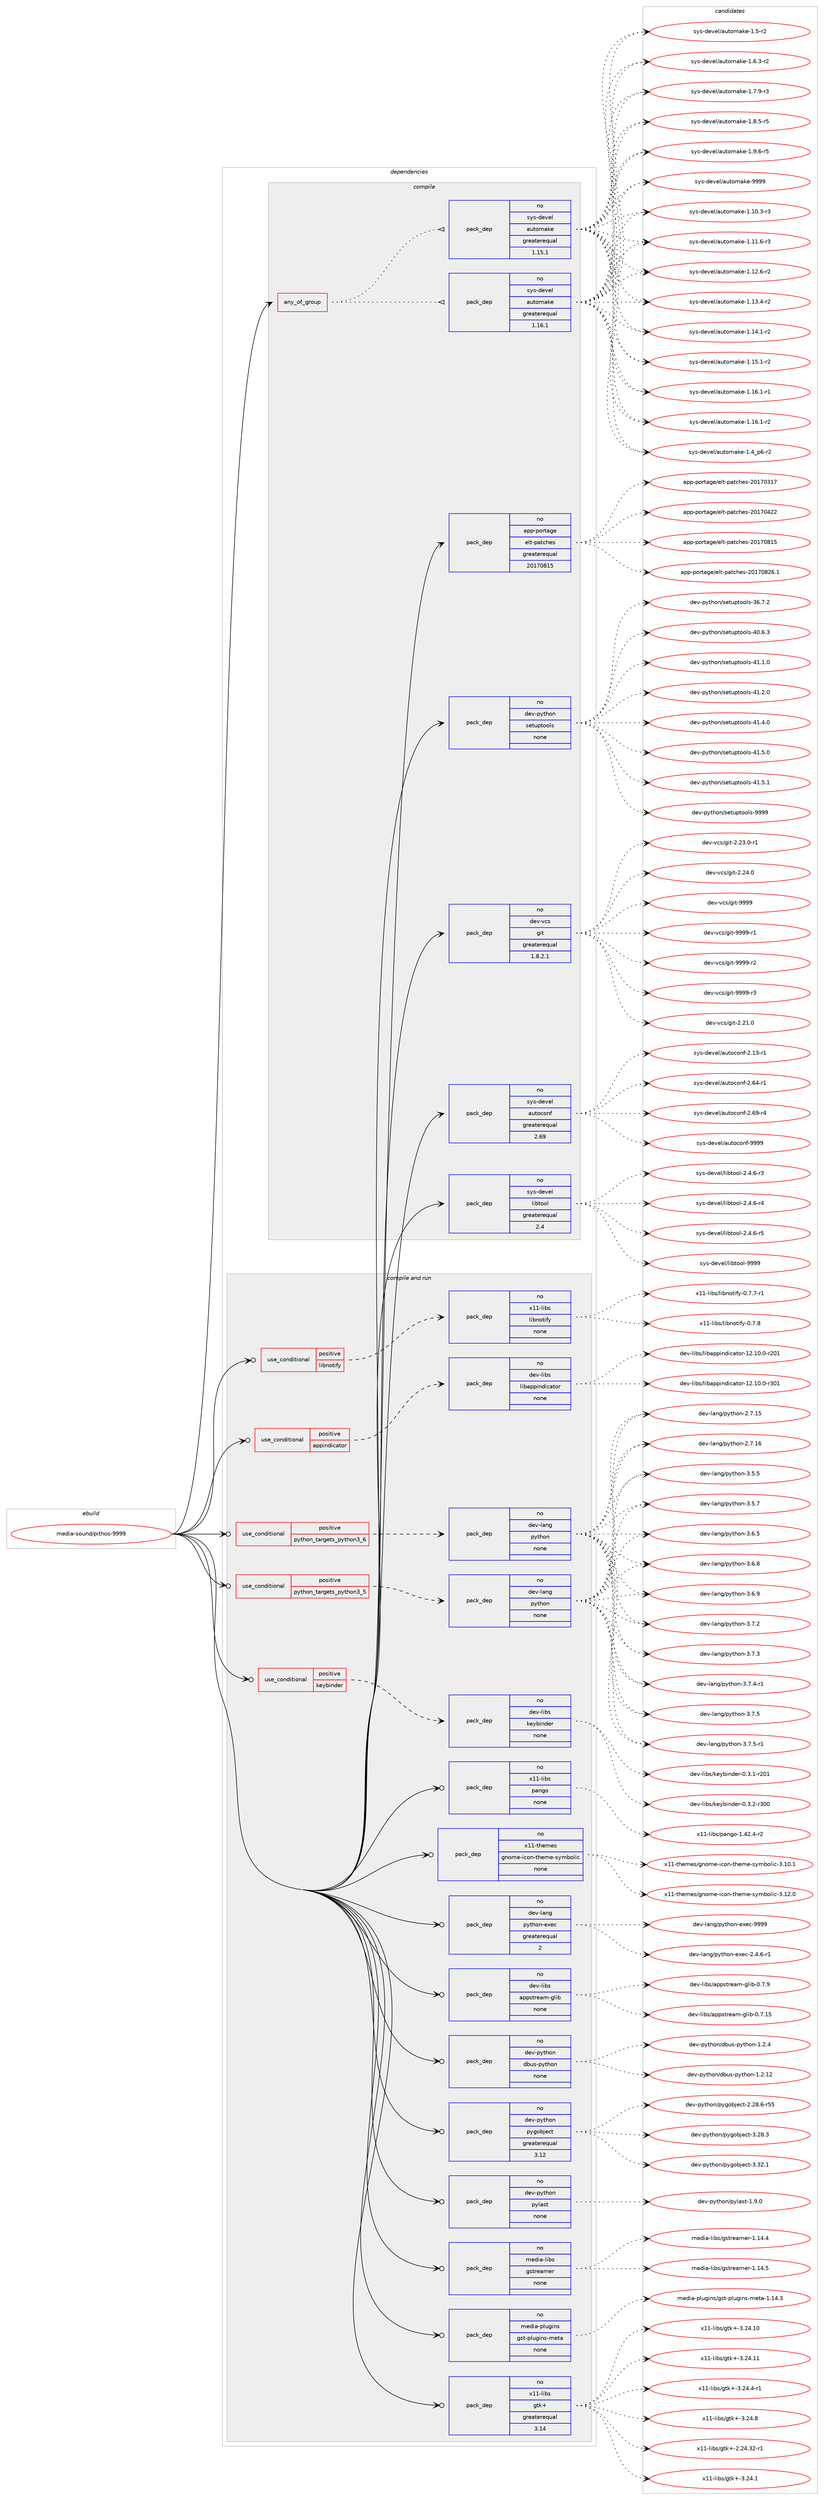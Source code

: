 digraph prolog {

# *************
# Graph options
# *************

newrank=true;
concentrate=true;
compound=true;
graph [rankdir=LR,fontname=Helvetica,fontsize=10,ranksep=1.5];#, ranksep=2.5, nodesep=0.2];
edge  [arrowhead=vee];
node  [fontname=Helvetica,fontsize=10];

# **********
# The ebuild
# **********

subgraph cluster_leftcol {
color=gray;
rank=same;
label=<<i>ebuild</i>>;
id [label="media-sound/pithos-9999", color=red, width=4, href="../media-sound/pithos-9999.svg"];
}

# ****************
# The dependencies
# ****************

subgraph cluster_midcol {
color=gray;
label=<<i>dependencies</i>>;
subgraph cluster_compile {
fillcolor="#eeeeee";
style=filled;
label=<<i>compile</i>>;
subgraph any13569 {
dependency801938 [label=<<TABLE BORDER="0" CELLBORDER="1" CELLSPACING="0" CELLPADDING="4"><TR><TD CELLPADDING="10">any_of_group</TD></TR></TABLE>>, shape=none, color=red];subgraph pack593216 {
dependency801939 [label=<<TABLE BORDER="0" CELLBORDER="1" CELLSPACING="0" CELLPADDING="4" WIDTH="220"><TR><TD ROWSPAN="6" CELLPADDING="30">pack_dep</TD></TR><TR><TD WIDTH="110">no</TD></TR><TR><TD>sys-devel</TD></TR><TR><TD>automake</TD></TR><TR><TD>greaterequal</TD></TR><TR><TD>1.16.1</TD></TR></TABLE>>, shape=none, color=blue];
}
dependency801938:e -> dependency801939:w [weight=20,style="dotted",arrowhead="oinv"];
subgraph pack593217 {
dependency801940 [label=<<TABLE BORDER="0" CELLBORDER="1" CELLSPACING="0" CELLPADDING="4" WIDTH="220"><TR><TD ROWSPAN="6" CELLPADDING="30">pack_dep</TD></TR><TR><TD WIDTH="110">no</TD></TR><TR><TD>sys-devel</TD></TR><TR><TD>automake</TD></TR><TR><TD>greaterequal</TD></TR><TR><TD>1.15.1</TD></TR></TABLE>>, shape=none, color=blue];
}
dependency801938:e -> dependency801940:w [weight=20,style="dotted",arrowhead="oinv"];
}
id:e -> dependency801938:w [weight=20,style="solid",arrowhead="vee"];
subgraph pack593218 {
dependency801941 [label=<<TABLE BORDER="0" CELLBORDER="1" CELLSPACING="0" CELLPADDING="4" WIDTH="220"><TR><TD ROWSPAN="6" CELLPADDING="30">pack_dep</TD></TR><TR><TD WIDTH="110">no</TD></TR><TR><TD>app-portage</TD></TR><TR><TD>elt-patches</TD></TR><TR><TD>greaterequal</TD></TR><TR><TD>20170815</TD></TR></TABLE>>, shape=none, color=blue];
}
id:e -> dependency801941:w [weight=20,style="solid",arrowhead="vee"];
subgraph pack593219 {
dependency801942 [label=<<TABLE BORDER="0" CELLBORDER="1" CELLSPACING="0" CELLPADDING="4" WIDTH="220"><TR><TD ROWSPAN="6" CELLPADDING="30">pack_dep</TD></TR><TR><TD WIDTH="110">no</TD></TR><TR><TD>dev-python</TD></TR><TR><TD>setuptools</TD></TR><TR><TD>none</TD></TR><TR><TD></TD></TR></TABLE>>, shape=none, color=blue];
}
id:e -> dependency801942:w [weight=20,style="solid",arrowhead="vee"];
subgraph pack593220 {
dependency801943 [label=<<TABLE BORDER="0" CELLBORDER="1" CELLSPACING="0" CELLPADDING="4" WIDTH="220"><TR><TD ROWSPAN="6" CELLPADDING="30">pack_dep</TD></TR><TR><TD WIDTH="110">no</TD></TR><TR><TD>dev-vcs</TD></TR><TR><TD>git</TD></TR><TR><TD>greaterequal</TD></TR><TR><TD>1.8.2.1</TD></TR></TABLE>>, shape=none, color=blue];
}
id:e -> dependency801943:w [weight=20,style="solid",arrowhead="vee"];
subgraph pack593221 {
dependency801944 [label=<<TABLE BORDER="0" CELLBORDER="1" CELLSPACING="0" CELLPADDING="4" WIDTH="220"><TR><TD ROWSPAN="6" CELLPADDING="30">pack_dep</TD></TR><TR><TD WIDTH="110">no</TD></TR><TR><TD>sys-devel</TD></TR><TR><TD>autoconf</TD></TR><TR><TD>greaterequal</TD></TR><TR><TD>2.69</TD></TR></TABLE>>, shape=none, color=blue];
}
id:e -> dependency801944:w [weight=20,style="solid",arrowhead="vee"];
subgraph pack593222 {
dependency801945 [label=<<TABLE BORDER="0" CELLBORDER="1" CELLSPACING="0" CELLPADDING="4" WIDTH="220"><TR><TD ROWSPAN="6" CELLPADDING="30">pack_dep</TD></TR><TR><TD WIDTH="110">no</TD></TR><TR><TD>sys-devel</TD></TR><TR><TD>libtool</TD></TR><TR><TD>greaterequal</TD></TR><TR><TD>2.4</TD></TR></TABLE>>, shape=none, color=blue];
}
id:e -> dependency801945:w [weight=20,style="solid",arrowhead="vee"];
}
subgraph cluster_compileandrun {
fillcolor="#eeeeee";
style=filled;
label=<<i>compile and run</i>>;
subgraph cond194705 {
dependency801946 [label=<<TABLE BORDER="0" CELLBORDER="1" CELLSPACING="0" CELLPADDING="4"><TR><TD ROWSPAN="3" CELLPADDING="10">use_conditional</TD></TR><TR><TD>positive</TD></TR><TR><TD>appindicator</TD></TR></TABLE>>, shape=none, color=red];
subgraph pack593223 {
dependency801947 [label=<<TABLE BORDER="0" CELLBORDER="1" CELLSPACING="0" CELLPADDING="4" WIDTH="220"><TR><TD ROWSPAN="6" CELLPADDING="30">pack_dep</TD></TR><TR><TD WIDTH="110">no</TD></TR><TR><TD>dev-libs</TD></TR><TR><TD>libappindicator</TD></TR><TR><TD>none</TD></TR><TR><TD></TD></TR></TABLE>>, shape=none, color=blue];
}
dependency801946:e -> dependency801947:w [weight=20,style="dashed",arrowhead="vee"];
}
id:e -> dependency801946:w [weight=20,style="solid",arrowhead="odotvee"];
subgraph cond194706 {
dependency801948 [label=<<TABLE BORDER="0" CELLBORDER="1" CELLSPACING="0" CELLPADDING="4"><TR><TD ROWSPAN="3" CELLPADDING="10">use_conditional</TD></TR><TR><TD>positive</TD></TR><TR><TD>keybinder</TD></TR></TABLE>>, shape=none, color=red];
subgraph pack593224 {
dependency801949 [label=<<TABLE BORDER="0" CELLBORDER="1" CELLSPACING="0" CELLPADDING="4" WIDTH="220"><TR><TD ROWSPAN="6" CELLPADDING="30">pack_dep</TD></TR><TR><TD WIDTH="110">no</TD></TR><TR><TD>dev-libs</TD></TR><TR><TD>keybinder</TD></TR><TR><TD>none</TD></TR><TR><TD></TD></TR></TABLE>>, shape=none, color=blue];
}
dependency801948:e -> dependency801949:w [weight=20,style="dashed",arrowhead="vee"];
}
id:e -> dependency801948:w [weight=20,style="solid",arrowhead="odotvee"];
subgraph cond194707 {
dependency801950 [label=<<TABLE BORDER="0" CELLBORDER="1" CELLSPACING="0" CELLPADDING="4"><TR><TD ROWSPAN="3" CELLPADDING="10">use_conditional</TD></TR><TR><TD>positive</TD></TR><TR><TD>libnotify</TD></TR></TABLE>>, shape=none, color=red];
subgraph pack593225 {
dependency801951 [label=<<TABLE BORDER="0" CELLBORDER="1" CELLSPACING="0" CELLPADDING="4" WIDTH="220"><TR><TD ROWSPAN="6" CELLPADDING="30">pack_dep</TD></TR><TR><TD WIDTH="110">no</TD></TR><TR><TD>x11-libs</TD></TR><TR><TD>libnotify</TD></TR><TR><TD>none</TD></TR><TR><TD></TD></TR></TABLE>>, shape=none, color=blue];
}
dependency801950:e -> dependency801951:w [weight=20,style="dashed",arrowhead="vee"];
}
id:e -> dependency801950:w [weight=20,style="solid",arrowhead="odotvee"];
subgraph cond194708 {
dependency801952 [label=<<TABLE BORDER="0" CELLBORDER="1" CELLSPACING="0" CELLPADDING="4"><TR><TD ROWSPAN="3" CELLPADDING="10">use_conditional</TD></TR><TR><TD>positive</TD></TR><TR><TD>python_targets_python3_5</TD></TR></TABLE>>, shape=none, color=red];
subgraph pack593226 {
dependency801953 [label=<<TABLE BORDER="0" CELLBORDER="1" CELLSPACING="0" CELLPADDING="4" WIDTH="220"><TR><TD ROWSPAN="6" CELLPADDING="30">pack_dep</TD></TR><TR><TD WIDTH="110">no</TD></TR><TR><TD>dev-lang</TD></TR><TR><TD>python</TD></TR><TR><TD>none</TD></TR><TR><TD></TD></TR></TABLE>>, shape=none, color=blue];
}
dependency801952:e -> dependency801953:w [weight=20,style="dashed",arrowhead="vee"];
}
id:e -> dependency801952:w [weight=20,style="solid",arrowhead="odotvee"];
subgraph cond194709 {
dependency801954 [label=<<TABLE BORDER="0" CELLBORDER="1" CELLSPACING="0" CELLPADDING="4"><TR><TD ROWSPAN="3" CELLPADDING="10">use_conditional</TD></TR><TR><TD>positive</TD></TR><TR><TD>python_targets_python3_6</TD></TR></TABLE>>, shape=none, color=red];
subgraph pack593227 {
dependency801955 [label=<<TABLE BORDER="0" CELLBORDER="1" CELLSPACING="0" CELLPADDING="4" WIDTH="220"><TR><TD ROWSPAN="6" CELLPADDING="30">pack_dep</TD></TR><TR><TD WIDTH="110">no</TD></TR><TR><TD>dev-lang</TD></TR><TR><TD>python</TD></TR><TR><TD>none</TD></TR><TR><TD></TD></TR></TABLE>>, shape=none, color=blue];
}
dependency801954:e -> dependency801955:w [weight=20,style="dashed",arrowhead="vee"];
}
id:e -> dependency801954:w [weight=20,style="solid",arrowhead="odotvee"];
subgraph pack593228 {
dependency801956 [label=<<TABLE BORDER="0" CELLBORDER="1" CELLSPACING="0" CELLPADDING="4" WIDTH="220"><TR><TD ROWSPAN="6" CELLPADDING="30">pack_dep</TD></TR><TR><TD WIDTH="110">no</TD></TR><TR><TD>dev-lang</TD></TR><TR><TD>python-exec</TD></TR><TR><TD>greaterequal</TD></TR><TR><TD>2</TD></TR></TABLE>>, shape=none, color=blue];
}
id:e -> dependency801956:w [weight=20,style="solid",arrowhead="odotvee"];
subgraph pack593229 {
dependency801957 [label=<<TABLE BORDER="0" CELLBORDER="1" CELLSPACING="0" CELLPADDING="4" WIDTH="220"><TR><TD ROWSPAN="6" CELLPADDING="30">pack_dep</TD></TR><TR><TD WIDTH="110">no</TD></TR><TR><TD>dev-libs</TD></TR><TR><TD>appstream-glib</TD></TR><TR><TD>none</TD></TR><TR><TD></TD></TR></TABLE>>, shape=none, color=blue];
}
id:e -> dependency801957:w [weight=20,style="solid",arrowhead="odotvee"];
subgraph pack593230 {
dependency801958 [label=<<TABLE BORDER="0" CELLBORDER="1" CELLSPACING="0" CELLPADDING="4" WIDTH="220"><TR><TD ROWSPAN="6" CELLPADDING="30">pack_dep</TD></TR><TR><TD WIDTH="110">no</TD></TR><TR><TD>dev-python</TD></TR><TR><TD>dbus-python</TD></TR><TR><TD>none</TD></TR><TR><TD></TD></TR></TABLE>>, shape=none, color=blue];
}
id:e -> dependency801958:w [weight=20,style="solid",arrowhead="odotvee"];
subgraph pack593231 {
dependency801959 [label=<<TABLE BORDER="0" CELLBORDER="1" CELLSPACING="0" CELLPADDING="4" WIDTH="220"><TR><TD ROWSPAN="6" CELLPADDING="30">pack_dep</TD></TR><TR><TD WIDTH="110">no</TD></TR><TR><TD>dev-python</TD></TR><TR><TD>pygobject</TD></TR><TR><TD>greaterequal</TD></TR><TR><TD>3.12</TD></TR></TABLE>>, shape=none, color=blue];
}
id:e -> dependency801959:w [weight=20,style="solid",arrowhead="odotvee"];
subgraph pack593232 {
dependency801960 [label=<<TABLE BORDER="0" CELLBORDER="1" CELLSPACING="0" CELLPADDING="4" WIDTH="220"><TR><TD ROWSPAN="6" CELLPADDING="30">pack_dep</TD></TR><TR><TD WIDTH="110">no</TD></TR><TR><TD>dev-python</TD></TR><TR><TD>pylast</TD></TR><TR><TD>none</TD></TR><TR><TD></TD></TR></TABLE>>, shape=none, color=blue];
}
id:e -> dependency801960:w [weight=20,style="solid",arrowhead="odotvee"];
subgraph pack593233 {
dependency801961 [label=<<TABLE BORDER="0" CELLBORDER="1" CELLSPACING="0" CELLPADDING="4" WIDTH="220"><TR><TD ROWSPAN="6" CELLPADDING="30">pack_dep</TD></TR><TR><TD WIDTH="110">no</TD></TR><TR><TD>media-libs</TD></TR><TR><TD>gstreamer</TD></TR><TR><TD>none</TD></TR><TR><TD></TD></TR></TABLE>>, shape=none, color=blue];
}
id:e -> dependency801961:w [weight=20,style="solid",arrowhead="odotvee"];
subgraph pack593234 {
dependency801962 [label=<<TABLE BORDER="0" CELLBORDER="1" CELLSPACING="0" CELLPADDING="4" WIDTH="220"><TR><TD ROWSPAN="6" CELLPADDING="30">pack_dep</TD></TR><TR><TD WIDTH="110">no</TD></TR><TR><TD>media-plugins</TD></TR><TR><TD>gst-plugins-meta</TD></TR><TR><TD>none</TD></TR><TR><TD></TD></TR></TABLE>>, shape=none, color=blue];
}
id:e -> dependency801962:w [weight=20,style="solid",arrowhead="odotvee"];
subgraph pack593235 {
dependency801963 [label=<<TABLE BORDER="0" CELLBORDER="1" CELLSPACING="0" CELLPADDING="4" WIDTH="220"><TR><TD ROWSPAN="6" CELLPADDING="30">pack_dep</TD></TR><TR><TD WIDTH="110">no</TD></TR><TR><TD>x11-libs</TD></TR><TR><TD>gtk+</TD></TR><TR><TD>greaterequal</TD></TR><TR><TD>3.14</TD></TR></TABLE>>, shape=none, color=blue];
}
id:e -> dependency801963:w [weight=20,style="solid",arrowhead="odotvee"];
subgraph pack593236 {
dependency801964 [label=<<TABLE BORDER="0" CELLBORDER="1" CELLSPACING="0" CELLPADDING="4" WIDTH="220"><TR><TD ROWSPAN="6" CELLPADDING="30">pack_dep</TD></TR><TR><TD WIDTH="110">no</TD></TR><TR><TD>x11-libs</TD></TR><TR><TD>pango</TD></TR><TR><TD>none</TD></TR><TR><TD></TD></TR></TABLE>>, shape=none, color=blue];
}
id:e -> dependency801964:w [weight=20,style="solid",arrowhead="odotvee"];
subgraph pack593237 {
dependency801965 [label=<<TABLE BORDER="0" CELLBORDER="1" CELLSPACING="0" CELLPADDING="4" WIDTH="220"><TR><TD ROWSPAN="6" CELLPADDING="30">pack_dep</TD></TR><TR><TD WIDTH="110">no</TD></TR><TR><TD>x11-themes</TD></TR><TR><TD>gnome-icon-theme-symbolic</TD></TR><TR><TD>none</TD></TR><TR><TD></TD></TR></TABLE>>, shape=none, color=blue];
}
id:e -> dependency801965:w [weight=20,style="solid",arrowhead="odotvee"];
}
subgraph cluster_run {
fillcolor="#eeeeee";
style=filled;
label=<<i>run</i>>;
}
}

# **************
# The candidates
# **************

subgraph cluster_choices {
rank=same;
color=gray;
label=<<i>candidates</i>>;

subgraph choice593216 {
color=black;
nodesep=1;
choice11512111545100101118101108479711711611110997107101454946494846514511451 [label="sys-devel/automake-1.10.3-r3", color=red, width=4,href="../sys-devel/automake-1.10.3-r3.svg"];
choice11512111545100101118101108479711711611110997107101454946494946544511451 [label="sys-devel/automake-1.11.6-r3", color=red, width=4,href="../sys-devel/automake-1.11.6-r3.svg"];
choice11512111545100101118101108479711711611110997107101454946495046544511450 [label="sys-devel/automake-1.12.6-r2", color=red, width=4,href="../sys-devel/automake-1.12.6-r2.svg"];
choice11512111545100101118101108479711711611110997107101454946495146524511450 [label="sys-devel/automake-1.13.4-r2", color=red, width=4,href="../sys-devel/automake-1.13.4-r2.svg"];
choice11512111545100101118101108479711711611110997107101454946495246494511450 [label="sys-devel/automake-1.14.1-r2", color=red, width=4,href="../sys-devel/automake-1.14.1-r2.svg"];
choice11512111545100101118101108479711711611110997107101454946495346494511450 [label="sys-devel/automake-1.15.1-r2", color=red, width=4,href="../sys-devel/automake-1.15.1-r2.svg"];
choice11512111545100101118101108479711711611110997107101454946495446494511449 [label="sys-devel/automake-1.16.1-r1", color=red, width=4,href="../sys-devel/automake-1.16.1-r1.svg"];
choice11512111545100101118101108479711711611110997107101454946495446494511450 [label="sys-devel/automake-1.16.1-r2", color=red, width=4,href="../sys-devel/automake-1.16.1-r2.svg"];
choice115121115451001011181011084797117116111109971071014549465295112544511450 [label="sys-devel/automake-1.4_p6-r2", color=red, width=4,href="../sys-devel/automake-1.4_p6-r2.svg"];
choice11512111545100101118101108479711711611110997107101454946534511450 [label="sys-devel/automake-1.5-r2", color=red, width=4,href="../sys-devel/automake-1.5-r2.svg"];
choice115121115451001011181011084797117116111109971071014549465446514511450 [label="sys-devel/automake-1.6.3-r2", color=red, width=4,href="../sys-devel/automake-1.6.3-r2.svg"];
choice115121115451001011181011084797117116111109971071014549465546574511451 [label="sys-devel/automake-1.7.9-r3", color=red, width=4,href="../sys-devel/automake-1.7.9-r3.svg"];
choice115121115451001011181011084797117116111109971071014549465646534511453 [label="sys-devel/automake-1.8.5-r5", color=red, width=4,href="../sys-devel/automake-1.8.5-r5.svg"];
choice115121115451001011181011084797117116111109971071014549465746544511453 [label="sys-devel/automake-1.9.6-r5", color=red, width=4,href="../sys-devel/automake-1.9.6-r5.svg"];
choice115121115451001011181011084797117116111109971071014557575757 [label="sys-devel/automake-9999", color=red, width=4,href="../sys-devel/automake-9999.svg"];
dependency801939:e -> choice11512111545100101118101108479711711611110997107101454946494846514511451:w [style=dotted,weight="100"];
dependency801939:e -> choice11512111545100101118101108479711711611110997107101454946494946544511451:w [style=dotted,weight="100"];
dependency801939:e -> choice11512111545100101118101108479711711611110997107101454946495046544511450:w [style=dotted,weight="100"];
dependency801939:e -> choice11512111545100101118101108479711711611110997107101454946495146524511450:w [style=dotted,weight="100"];
dependency801939:e -> choice11512111545100101118101108479711711611110997107101454946495246494511450:w [style=dotted,weight="100"];
dependency801939:e -> choice11512111545100101118101108479711711611110997107101454946495346494511450:w [style=dotted,weight="100"];
dependency801939:e -> choice11512111545100101118101108479711711611110997107101454946495446494511449:w [style=dotted,weight="100"];
dependency801939:e -> choice11512111545100101118101108479711711611110997107101454946495446494511450:w [style=dotted,weight="100"];
dependency801939:e -> choice115121115451001011181011084797117116111109971071014549465295112544511450:w [style=dotted,weight="100"];
dependency801939:e -> choice11512111545100101118101108479711711611110997107101454946534511450:w [style=dotted,weight="100"];
dependency801939:e -> choice115121115451001011181011084797117116111109971071014549465446514511450:w [style=dotted,weight="100"];
dependency801939:e -> choice115121115451001011181011084797117116111109971071014549465546574511451:w [style=dotted,weight="100"];
dependency801939:e -> choice115121115451001011181011084797117116111109971071014549465646534511453:w [style=dotted,weight="100"];
dependency801939:e -> choice115121115451001011181011084797117116111109971071014549465746544511453:w [style=dotted,weight="100"];
dependency801939:e -> choice115121115451001011181011084797117116111109971071014557575757:w [style=dotted,weight="100"];
}
subgraph choice593217 {
color=black;
nodesep=1;
choice11512111545100101118101108479711711611110997107101454946494846514511451 [label="sys-devel/automake-1.10.3-r3", color=red, width=4,href="../sys-devel/automake-1.10.3-r3.svg"];
choice11512111545100101118101108479711711611110997107101454946494946544511451 [label="sys-devel/automake-1.11.6-r3", color=red, width=4,href="../sys-devel/automake-1.11.6-r3.svg"];
choice11512111545100101118101108479711711611110997107101454946495046544511450 [label="sys-devel/automake-1.12.6-r2", color=red, width=4,href="../sys-devel/automake-1.12.6-r2.svg"];
choice11512111545100101118101108479711711611110997107101454946495146524511450 [label="sys-devel/automake-1.13.4-r2", color=red, width=4,href="../sys-devel/automake-1.13.4-r2.svg"];
choice11512111545100101118101108479711711611110997107101454946495246494511450 [label="sys-devel/automake-1.14.1-r2", color=red, width=4,href="../sys-devel/automake-1.14.1-r2.svg"];
choice11512111545100101118101108479711711611110997107101454946495346494511450 [label="sys-devel/automake-1.15.1-r2", color=red, width=4,href="../sys-devel/automake-1.15.1-r2.svg"];
choice11512111545100101118101108479711711611110997107101454946495446494511449 [label="sys-devel/automake-1.16.1-r1", color=red, width=4,href="../sys-devel/automake-1.16.1-r1.svg"];
choice11512111545100101118101108479711711611110997107101454946495446494511450 [label="sys-devel/automake-1.16.1-r2", color=red, width=4,href="../sys-devel/automake-1.16.1-r2.svg"];
choice115121115451001011181011084797117116111109971071014549465295112544511450 [label="sys-devel/automake-1.4_p6-r2", color=red, width=4,href="../sys-devel/automake-1.4_p6-r2.svg"];
choice11512111545100101118101108479711711611110997107101454946534511450 [label="sys-devel/automake-1.5-r2", color=red, width=4,href="../sys-devel/automake-1.5-r2.svg"];
choice115121115451001011181011084797117116111109971071014549465446514511450 [label="sys-devel/automake-1.6.3-r2", color=red, width=4,href="../sys-devel/automake-1.6.3-r2.svg"];
choice115121115451001011181011084797117116111109971071014549465546574511451 [label="sys-devel/automake-1.7.9-r3", color=red, width=4,href="../sys-devel/automake-1.7.9-r3.svg"];
choice115121115451001011181011084797117116111109971071014549465646534511453 [label="sys-devel/automake-1.8.5-r5", color=red, width=4,href="../sys-devel/automake-1.8.5-r5.svg"];
choice115121115451001011181011084797117116111109971071014549465746544511453 [label="sys-devel/automake-1.9.6-r5", color=red, width=4,href="../sys-devel/automake-1.9.6-r5.svg"];
choice115121115451001011181011084797117116111109971071014557575757 [label="sys-devel/automake-9999", color=red, width=4,href="../sys-devel/automake-9999.svg"];
dependency801940:e -> choice11512111545100101118101108479711711611110997107101454946494846514511451:w [style=dotted,weight="100"];
dependency801940:e -> choice11512111545100101118101108479711711611110997107101454946494946544511451:w [style=dotted,weight="100"];
dependency801940:e -> choice11512111545100101118101108479711711611110997107101454946495046544511450:w [style=dotted,weight="100"];
dependency801940:e -> choice11512111545100101118101108479711711611110997107101454946495146524511450:w [style=dotted,weight="100"];
dependency801940:e -> choice11512111545100101118101108479711711611110997107101454946495246494511450:w [style=dotted,weight="100"];
dependency801940:e -> choice11512111545100101118101108479711711611110997107101454946495346494511450:w [style=dotted,weight="100"];
dependency801940:e -> choice11512111545100101118101108479711711611110997107101454946495446494511449:w [style=dotted,weight="100"];
dependency801940:e -> choice11512111545100101118101108479711711611110997107101454946495446494511450:w [style=dotted,weight="100"];
dependency801940:e -> choice115121115451001011181011084797117116111109971071014549465295112544511450:w [style=dotted,weight="100"];
dependency801940:e -> choice11512111545100101118101108479711711611110997107101454946534511450:w [style=dotted,weight="100"];
dependency801940:e -> choice115121115451001011181011084797117116111109971071014549465446514511450:w [style=dotted,weight="100"];
dependency801940:e -> choice115121115451001011181011084797117116111109971071014549465546574511451:w [style=dotted,weight="100"];
dependency801940:e -> choice115121115451001011181011084797117116111109971071014549465646534511453:w [style=dotted,weight="100"];
dependency801940:e -> choice115121115451001011181011084797117116111109971071014549465746544511453:w [style=dotted,weight="100"];
dependency801940:e -> choice115121115451001011181011084797117116111109971071014557575757:w [style=dotted,weight="100"];
}
subgraph choice593218 {
color=black;
nodesep=1;
choice97112112451121111141169710310147101108116451129711699104101115455048495548514955 [label="app-portage/elt-patches-20170317", color=red, width=4,href="../app-portage/elt-patches-20170317.svg"];
choice97112112451121111141169710310147101108116451129711699104101115455048495548525050 [label="app-portage/elt-patches-20170422", color=red, width=4,href="../app-portage/elt-patches-20170422.svg"];
choice97112112451121111141169710310147101108116451129711699104101115455048495548564953 [label="app-portage/elt-patches-20170815", color=red, width=4,href="../app-portage/elt-patches-20170815.svg"];
choice971121124511211111411697103101471011081164511297116991041011154550484955485650544649 [label="app-portage/elt-patches-20170826.1", color=red, width=4,href="../app-portage/elt-patches-20170826.1.svg"];
dependency801941:e -> choice97112112451121111141169710310147101108116451129711699104101115455048495548514955:w [style=dotted,weight="100"];
dependency801941:e -> choice97112112451121111141169710310147101108116451129711699104101115455048495548525050:w [style=dotted,weight="100"];
dependency801941:e -> choice97112112451121111141169710310147101108116451129711699104101115455048495548564953:w [style=dotted,weight="100"];
dependency801941:e -> choice971121124511211111411697103101471011081164511297116991041011154550484955485650544649:w [style=dotted,weight="100"];
}
subgraph choice593219 {
color=black;
nodesep=1;
choice100101118451121211161041111104711510111611711211611111110811545515446554650 [label="dev-python/setuptools-36.7.2", color=red, width=4,href="../dev-python/setuptools-36.7.2.svg"];
choice100101118451121211161041111104711510111611711211611111110811545524846544651 [label="dev-python/setuptools-40.6.3", color=red, width=4,href="../dev-python/setuptools-40.6.3.svg"];
choice100101118451121211161041111104711510111611711211611111110811545524946494648 [label="dev-python/setuptools-41.1.0", color=red, width=4,href="../dev-python/setuptools-41.1.0.svg"];
choice100101118451121211161041111104711510111611711211611111110811545524946504648 [label="dev-python/setuptools-41.2.0", color=red, width=4,href="../dev-python/setuptools-41.2.0.svg"];
choice100101118451121211161041111104711510111611711211611111110811545524946524648 [label="dev-python/setuptools-41.4.0", color=red, width=4,href="../dev-python/setuptools-41.4.0.svg"];
choice100101118451121211161041111104711510111611711211611111110811545524946534648 [label="dev-python/setuptools-41.5.0", color=red, width=4,href="../dev-python/setuptools-41.5.0.svg"];
choice100101118451121211161041111104711510111611711211611111110811545524946534649 [label="dev-python/setuptools-41.5.1", color=red, width=4,href="../dev-python/setuptools-41.5.1.svg"];
choice10010111845112121116104111110471151011161171121161111111081154557575757 [label="dev-python/setuptools-9999", color=red, width=4,href="../dev-python/setuptools-9999.svg"];
dependency801942:e -> choice100101118451121211161041111104711510111611711211611111110811545515446554650:w [style=dotted,weight="100"];
dependency801942:e -> choice100101118451121211161041111104711510111611711211611111110811545524846544651:w [style=dotted,weight="100"];
dependency801942:e -> choice100101118451121211161041111104711510111611711211611111110811545524946494648:w [style=dotted,weight="100"];
dependency801942:e -> choice100101118451121211161041111104711510111611711211611111110811545524946504648:w [style=dotted,weight="100"];
dependency801942:e -> choice100101118451121211161041111104711510111611711211611111110811545524946524648:w [style=dotted,weight="100"];
dependency801942:e -> choice100101118451121211161041111104711510111611711211611111110811545524946534648:w [style=dotted,weight="100"];
dependency801942:e -> choice100101118451121211161041111104711510111611711211611111110811545524946534649:w [style=dotted,weight="100"];
dependency801942:e -> choice10010111845112121116104111110471151011161171121161111111081154557575757:w [style=dotted,weight="100"];
}
subgraph choice593220 {
color=black;
nodesep=1;
choice10010111845118991154710310511645504650494648 [label="dev-vcs/git-2.21.0", color=red, width=4,href="../dev-vcs/git-2.21.0.svg"];
choice100101118451189911547103105116455046505146484511449 [label="dev-vcs/git-2.23.0-r1", color=red, width=4,href="../dev-vcs/git-2.23.0-r1.svg"];
choice10010111845118991154710310511645504650524648 [label="dev-vcs/git-2.24.0", color=red, width=4,href="../dev-vcs/git-2.24.0.svg"];
choice1001011184511899115471031051164557575757 [label="dev-vcs/git-9999", color=red, width=4,href="../dev-vcs/git-9999.svg"];
choice10010111845118991154710310511645575757574511449 [label="dev-vcs/git-9999-r1", color=red, width=4,href="../dev-vcs/git-9999-r1.svg"];
choice10010111845118991154710310511645575757574511450 [label="dev-vcs/git-9999-r2", color=red, width=4,href="../dev-vcs/git-9999-r2.svg"];
choice10010111845118991154710310511645575757574511451 [label="dev-vcs/git-9999-r3", color=red, width=4,href="../dev-vcs/git-9999-r3.svg"];
dependency801943:e -> choice10010111845118991154710310511645504650494648:w [style=dotted,weight="100"];
dependency801943:e -> choice100101118451189911547103105116455046505146484511449:w [style=dotted,weight="100"];
dependency801943:e -> choice10010111845118991154710310511645504650524648:w [style=dotted,weight="100"];
dependency801943:e -> choice1001011184511899115471031051164557575757:w [style=dotted,weight="100"];
dependency801943:e -> choice10010111845118991154710310511645575757574511449:w [style=dotted,weight="100"];
dependency801943:e -> choice10010111845118991154710310511645575757574511450:w [style=dotted,weight="100"];
dependency801943:e -> choice10010111845118991154710310511645575757574511451:w [style=dotted,weight="100"];
}
subgraph choice593221 {
color=black;
nodesep=1;
choice1151211154510010111810110847971171161119911111010245504649514511449 [label="sys-devel/autoconf-2.13-r1", color=red, width=4,href="../sys-devel/autoconf-2.13-r1.svg"];
choice1151211154510010111810110847971171161119911111010245504654524511449 [label="sys-devel/autoconf-2.64-r1", color=red, width=4,href="../sys-devel/autoconf-2.64-r1.svg"];
choice1151211154510010111810110847971171161119911111010245504654574511452 [label="sys-devel/autoconf-2.69-r4", color=red, width=4,href="../sys-devel/autoconf-2.69-r4.svg"];
choice115121115451001011181011084797117116111991111101024557575757 [label="sys-devel/autoconf-9999", color=red, width=4,href="../sys-devel/autoconf-9999.svg"];
dependency801944:e -> choice1151211154510010111810110847971171161119911111010245504649514511449:w [style=dotted,weight="100"];
dependency801944:e -> choice1151211154510010111810110847971171161119911111010245504654524511449:w [style=dotted,weight="100"];
dependency801944:e -> choice1151211154510010111810110847971171161119911111010245504654574511452:w [style=dotted,weight="100"];
dependency801944:e -> choice115121115451001011181011084797117116111991111101024557575757:w [style=dotted,weight="100"];
}
subgraph choice593222 {
color=black;
nodesep=1;
choice1151211154510010111810110847108105981161111111084550465246544511451 [label="sys-devel/libtool-2.4.6-r3", color=red, width=4,href="../sys-devel/libtool-2.4.6-r3.svg"];
choice1151211154510010111810110847108105981161111111084550465246544511452 [label="sys-devel/libtool-2.4.6-r4", color=red, width=4,href="../sys-devel/libtool-2.4.6-r4.svg"];
choice1151211154510010111810110847108105981161111111084550465246544511453 [label="sys-devel/libtool-2.4.6-r5", color=red, width=4,href="../sys-devel/libtool-2.4.6-r5.svg"];
choice1151211154510010111810110847108105981161111111084557575757 [label="sys-devel/libtool-9999", color=red, width=4,href="../sys-devel/libtool-9999.svg"];
dependency801945:e -> choice1151211154510010111810110847108105981161111111084550465246544511451:w [style=dotted,weight="100"];
dependency801945:e -> choice1151211154510010111810110847108105981161111111084550465246544511452:w [style=dotted,weight="100"];
dependency801945:e -> choice1151211154510010111810110847108105981161111111084550465246544511453:w [style=dotted,weight="100"];
dependency801945:e -> choice1151211154510010111810110847108105981161111111084557575757:w [style=dotted,weight="100"];
}
subgraph choice593223 {
color=black;
nodesep=1;
choice10010111845108105981154710810598971121121051101001059997116111114454950464948464845114504849 [label="dev-libs/libappindicator-12.10.0-r201", color=red, width=4,href="../dev-libs/libappindicator-12.10.0-r201.svg"];
choice10010111845108105981154710810598971121121051101001059997116111114454950464948464845114514849 [label="dev-libs/libappindicator-12.10.0-r301", color=red, width=4,href="../dev-libs/libappindicator-12.10.0-r301.svg"];
dependency801947:e -> choice10010111845108105981154710810598971121121051101001059997116111114454950464948464845114504849:w [style=dotted,weight="100"];
dependency801947:e -> choice10010111845108105981154710810598971121121051101001059997116111114454950464948464845114514849:w [style=dotted,weight="100"];
}
subgraph choice593224 {
color=black;
nodesep=1;
choice1001011184510810598115471071011219810511010010111445484651464945114504849 [label="dev-libs/keybinder-0.3.1-r201", color=red, width=4,href="../dev-libs/keybinder-0.3.1-r201.svg"];
choice1001011184510810598115471071011219810511010010111445484651465045114514848 [label="dev-libs/keybinder-0.3.2-r300", color=red, width=4,href="../dev-libs/keybinder-0.3.2-r300.svg"];
dependency801949:e -> choice1001011184510810598115471071011219810511010010111445484651464945114504849:w [style=dotted,weight="100"];
dependency801949:e -> choice1001011184510810598115471071011219810511010010111445484651465045114514848:w [style=dotted,weight="100"];
}
subgraph choice593225 {
color=black;
nodesep=1;
choice1204949451081059811547108105981101111161051021214548465546554511449 [label="x11-libs/libnotify-0.7.7-r1", color=red, width=4,href="../x11-libs/libnotify-0.7.7-r1.svg"];
choice120494945108105981154710810598110111116105102121454846554656 [label="x11-libs/libnotify-0.7.8", color=red, width=4,href="../x11-libs/libnotify-0.7.8.svg"];
dependency801951:e -> choice1204949451081059811547108105981101111161051021214548465546554511449:w [style=dotted,weight="100"];
dependency801951:e -> choice120494945108105981154710810598110111116105102121454846554656:w [style=dotted,weight="100"];
}
subgraph choice593226 {
color=black;
nodesep=1;
choice10010111845108971101034711212111610411111045504655464953 [label="dev-lang/python-2.7.15", color=red, width=4,href="../dev-lang/python-2.7.15.svg"];
choice10010111845108971101034711212111610411111045504655464954 [label="dev-lang/python-2.7.16", color=red, width=4,href="../dev-lang/python-2.7.16.svg"];
choice100101118451089711010347112121116104111110455146534653 [label="dev-lang/python-3.5.5", color=red, width=4,href="../dev-lang/python-3.5.5.svg"];
choice100101118451089711010347112121116104111110455146534655 [label="dev-lang/python-3.5.7", color=red, width=4,href="../dev-lang/python-3.5.7.svg"];
choice100101118451089711010347112121116104111110455146544653 [label="dev-lang/python-3.6.5", color=red, width=4,href="../dev-lang/python-3.6.5.svg"];
choice100101118451089711010347112121116104111110455146544656 [label="dev-lang/python-3.6.8", color=red, width=4,href="../dev-lang/python-3.6.8.svg"];
choice100101118451089711010347112121116104111110455146544657 [label="dev-lang/python-3.6.9", color=red, width=4,href="../dev-lang/python-3.6.9.svg"];
choice100101118451089711010347112121116104111110455146554650 [label="dev-lang/python-3.7.2", color=red, width=4,href="../dev-lang/python-3.7.2.svg"];
choice100101118451089711010347112121116104111110455146554651 [label="dev-lang/python-3.7.3", color=red, width=4,href="../dev-lang/python-3.7.3.svg"];
choice1001011184510897110103471121211161041111104551465546524511449 [label="dev-lang/python-3.7.4-r1", color=red, width=4,href="../dev-lang/python-3.7.4-r1.svg"];
choice100101118451089711010347112121116104111110455146554653 [label="dev-lang/python-3.7.5", color=red, width=4,href="../dev-lang/python-3.7.5.svg"];
choice1001011184510897110103471121211161041111104551465546534511449 [label="dev-lang/python-3.7.5-r1", color=red, width=4,href="../dev-lang/python-3.7.5-r1.svg"];
dependency801953:e -> choice10010111845108971101034711212111610411111045504655464953:w [style=dotted,weight="100"];
dependency801953:e -> choice10010111845108971101034711212111610411111045504655464954:w [style=dotted,weight="100"];
dependency801953:e -> choice100101118451089711010347112121116104111110455146534653:w [style=dotted,weight="100"];
dependency801953:e -> choice100101118451089711010347112121116104111110455146534655:w [style=dotted,weight="100"];
dependency801953:e -> choice100101118451089711010347112121116104111110455146544653:w [style=dotted,weight="100"];
dependency801953:e -> choice100101118451089711010347112121116104111110455146544656:w [style=dotted,weight="100"];
dependency801953:e -> choice100101118451089711010347112121116104111110455146544657:w [style=dotted,weight="100"];
dependency801953:e -> choice100101118451089711010347112121116104111110455146554650:w [style=dotted,weight="100"];
dependency801953:e -> choice100101118451089711010347112121116104111110455146554651:w [style=dotted,weight="100"];
dependency801953:e -> choice1001011184510897110103471121211161041111104551465546524511449:w [style=dotted,weight="100"];
dependency801953:e -> choice100101118451089711010347112121116104111110455146554653:w [style=dotted,weight="100"];
dependency801953:e -> choice1001011184510897110103471121211161041111104551465546534511449:w [style=dotted,weight="100"];
}
subgraph choice593227 {
color=black;
nodesep=1;
choice10010111845108971101034711212111610411111045504655464953 [label="dev-lang/python-2.7.15", color=red, width=4,href="../dev-lang/python-2.7.15.svg"];
choice10010111845108971101034711212111610411111045504655464954 [label="dev-lang/python-2.7.16", color=red, width=4,href="../dev-lang/python-2.7.16.svg"];
choice100101118451089711010347112121116104111110455146534653 [label="dev-lang/python-3.5.5", color=red, width=4,href="../dev-lang/python-3.5.5.svg"];
choice100101118451089711010347112121116104111110455146534655 [label="dev-lang/python-3.5.7", color=red, width=4,href="../dev-lang/python-3.5.7.svg"];
choice100101118451089711010347112121116104111110455146544653 [label="dev-lang/python-3.6.5", color=red, width=4,href="../dev-lang/python-3.6.5.svg"];
choice100101118451089711010347112121116104111110455146544656 [label="dev-lang/python-3.6.8", color=red, width=4,href="../dev-lang/python-3.6.8.svg"];
choice100101118451089711010347112121116104111110455146544657 [label="dev-lang/python-3.6.9", color=red, width=4,href="../dev-lang/python-3.6.9.svg"];
choice100101118451089711010347112121116104111110455146554650 [label="dev-lang/python-3.7.2", color=red, width=4,href="../dev-lang/python-3.7.2.svg"];
choice100101118451089711010347112121116104111110455146554651 [label="dev-lang/python-3.7.3", color=red, width=4,href="../dev-lang/python-3.7.3.svg"];
choice1001011184510897110103471121211161041111104551465546524511449 [label="dev-lang/python-3.7.4-r1", color=red, width=4,href="../dev-lang/python-3.7.4-r1.svg"];
choice100101118451089711010347112121116104111110455146554653 [label="dev-lang/python-3.7.5", color=red, width=4,href="../dev-lang/python-3.7.5.svg"];
choice1001011184510897110103471121211161041111104551465546534511449 [label="dev-lang/python-3.7.5-r1", color=red, width=4,href="../dev-lang/python-3.7.5-r1.svg"];
dependency801955:e -> choice10010111845108971101034711212111610411111045504655464953:w [style=dotted,weight="100"];
dependency801955:e -> choice10010111845108971101034711212111610411111045504655464954:w [style=dotted,weight="100"];
dependency801955:e -> choice100101118451089711010347112121116104111110455146534653:w [style=dotted,weight="100"];
dependency801955:e -> choice100101118451089711010347112121116104111110455146534655:w [style=dotted,weight="100"];
dependency801955:e -> choice100101118451089711010347112121116104111110455146544653:w [style=dotted,weight="100"];
dependency801955:e -> choice100101118451089711010347112121116104111110455146544656:w [style=dotted,weight="100"];
dependency801955:e -> choice100101118451089711010347112121116104111110455146544657:w [style=dotted,weight="100"];
dependency801955:e -> choice100101118451089711010347112121116104111110455146554650:w [style=dotted,weight="100"];
dependency801955:e -> choice100101118451089711010347112121116104111110455146554651:w [style=dotted,weight="100"];
dependency801955:e -> choice1001011184510897110103471121211161041111104551465546524511449:w [style=dotted,weight="100"];
dependency801955:e -> choice100101118451089711010347112121116104111110455146554653:w [style=dotted,weight="100"];
dependency801955:e -> choice1001011184510897110103471121211161041111104551465546534511449:w [style=dotted,weight="100"];
}
subgraph choice593228 {
color=black;
nodesep=1;
choice10010111845108971101034711212111610411111045101120101994550465246544511449 [label="dev-lang/python-exec-2.4.6-r1", color=red, width=4,href="../dev-lang/python-exec-2.4.6-r1.svg"];
choice10010111845108971101034711212111610411111045101120101994557575757 [label="dev-lang/python-exec-9999", color=red, width=4,href="../dev-lang/python-exec-9999.svg"];
dependency801956:e -> choice10010111845108971101034711212111610411111045101120101994550465246544511449:w [style=dotted,weight="100"];
dependency801956:e -> choice10010111845108971101034711212111610411111045101120101994557575757:w [style=dotted,weight="100"];
}
subgraph choice593229 {
color=black;
nodesep=1;
choice1001011184510810598115479711211211511611410197109451031081059845484655464953 [label="dev-libs/appstream-glib-0.7.15", color=red, width=4,href="../dev-libs/appstream-glib-0.7.15.svg"];
choice10010111845108105981154797112112115116114101971094510310810598454846554657 [label="dev-libs/appstream-glib-0.7.9", color=red, width=4,href="../dev-libs/appstream-glib-0.7.9.svg"];
dependency801957:e -> choice1001011184510810598115479711211211511611410197109451031081059845484655464953:w [style=dotted,weight="100"];
dependency801957:e -> choice10010111845108105981154797112112115116114101971094510310810598454846554657:w [style=dotted,weight="100"];
}
subgraph choice593230 {
color=black;
nodesep=1;
choice1001011184511212111610411111047100981171154511212111610411111045494650464950 [label="dev-python/dbus-python-1.2.12", color=red, width=4,href="../dev-python/dbus-python-1.2.12.svg"];
choice10010111845112121116104111110471009811711545112121116104111110454946504652 [label="dev-python/dbus-python-1.2.4", color=red, width=4,href="../dev-python/dbus-python-1.2.4.svg"];
dependency801958:e -> choice1001011184511212111610411111047100981171154511212111610411111045494650464950:w [style=dotted,weight="100"];
dependency801958:e -> choice10010111845112121116104111110471009811711545112121116104111110454946504652:w [style=dotted,weight="100"];
}
subgraph choice593231 {
color=black;
nodesep=1;
choice1001011184511212111610411111047112121103111981061019911645504650564654451145353 [label="dev-python/pygobject-2.28.6-r55", color=red, width=4,href="../dev-python/pygobject-2.28.6-r55.svg"];
choice1001011184511212111610411111047112121103111981061019911645514650564651 [label="dev-python/pygobject-3.28.3", color=red, width=4,href="../dev-python/pygobject-3.28.3.svg"];
choice1001011184511212111610411111047112121103111981061019911645514651504649 [label="dev-python/pygobject-3.32.1", color=red, width=4,href="../dev-python/pygobject-3.32.1.svg"];
dependency801959:e -> choice1001011184511212111610411111047112121103111981061019911645504650564654451145353:w [style=dotted,weight="100"];
dependency801959:e -> choice1001011184511212111610411111047112121103111981061019911645514650564651:w [style=dotted,weight="100"];
dependency801959:e -> choice1001011184511212111610411111047112121103111981061019911645514651504649:w [style=dotted,weight="100"];
}
subgraph choice593232 {
color=black;
nodesep=1;
choice100101118451121211161041111104711212110897115116454946574648 [label="dev-python/pylast-1.9.0", color=red, width=4,href="../dev-python/pylast-1.9.0.svg"];
dependency801960:e -> choice100101118451121211161041111104711212110897115116454946574648:w [style=dotted,weight="100"];
}
subgraph choice593233 {
color=black;
nodesep=1;
choice109101100105974510810598115471031151161141019710910111445494649524652 [label="media-libs/gstreamer-1.14.4", color=red, width=4,href="../media-libs/gstreamer-1.14.4.svg"];
choice109101100105974510810598115471031151161141019710910111445494649524653 [label="media-libs/gstreamer-1.14.5", color=red, width=4,href="../media-libs/gstreamer-1.14.5.svg"];
dependency801961:e -> choice109101100105974510810598115471031151161141019710910111445494649524652:w [style=dotted,weight="100"];
dependency801961:e -> choice109101100105974510810598115471031151161141019710910111445494649524653:w [style=dotted,weight="100"];
}
subgraph choice593234 {
color=black;
nodesep=1;
choice10910110010597451121081171031051101154710311511645112108117103105110115451091011169745494649524651 [label="media-plugins/gst-plugins-meta-1.14.3", color=red, width=4,href="../media-plugins/gst-plugins-meta-1.14.3.svg"];
dependency801962:e -> choice10910110010597451121081171031051101154710311511645112108117103105110115451091011169745494649524651:w [style=dotted,weight="100"];
}
subgraph choice593235 {
color=black;
nodesep=1;
choice12049494510810598115471031161074345504650524651504511449 [label="x11-libs/gtk+-2.24.32-r1", color=red, width=4,href="../x11-libs/gtk+-2.24.32-r1.svg"];
choice12049494510810598115471031161074345514650524649 [label="x11-libs/gtk+-3.24.1", color=red, width=4,href="../x11-libs/gtk+-3.24.1.svg"];
choice1204949451081059811547103116107434551465052464948 [label="x11-libs/gtk+-3.24.10", color=red, width=4,href="../x11-libs/gtk+-3.24.10.svg"];
choice1204949451081059811547103116107434551465052464949 [label="x11-libs/gtk+-3.24.11", color=red, width=4,href="../x11-libs/gtk+-3.24.11.svg"];
choice120494945108105981154710311610743455146505246524511449 [label="x11-libs/gtk+-3.24.4-r1", color=red, width=4,href="../x11-libs/gtk+-3.24.4-r1.svg"];
choice12049494510810598115471031161074345514650524656 [label="x11-libs/gtk+-3.24.8", color=red, width=4,href="../x11-libs/gtk+-3.24.8.svg"];
dependency801963:e -> choice12049494510810598115471031161074345504650524651504511449:w [style=dotted,weight="100"];
dependency801963:e -> choice12049494510810598115471031161074345514650524649:w [style=dotted,weight="100"];
dependency801963:e -> choice1204949451081059811547103116107434551465052464948:w [style=dotted,weight="100"];
dependency801963:e -> choice1204949451081059811547103116107434551465052464949:w [style=dotted,weight="100"];
dependency801963:e -> choice120494945108105981154710311610743455146505246524511449:w [style=dotted,weight="100"];
dependency801963:e -> choice12049494510810598115471031161074345514650524656:w [style=dotted,weight="100"];
}
subgraph choice593236 {
color=black;
nodesep=1;
choice120494945108105981154711297110103111454946525046524511450 [label="x11-libs/pango-1.42.4-r2", color=red, width=4,href="../x11-libs/pango-1.42.4-r2.svg"];
dependency801964:e -> choice120494945108105981154711297110103111454946525046524511450:w [style=dotted,weight="100"];
}
subgraph choice593237 {
color=black;
nodesep=1;
choice1204949451161041011091011154710311011110910145105991111104511610410110910145115121109981111081059945514649484649 [label="x11-themes/gnome-icon-theme-symbolic-3.10.1", color=red, width=4,href="../x11-themes/gnome-icon-theme-symbolic-3.10.1.svg"];
choice1204949451161041011091011154710311011110910145105991111104511610410110910145115121109981111081059945514649504648 [label="x11-themes/gnome-icon-theme-symbolic-3.12.0", color=red, width=4,href="../x11-themes/gnome-icon-theme-symbolic-3.12.0.svg"];
dependency801965:e -> choice1204949451161041011091011154710311011110910145105991111104511610410110910145115121109981111081059945514649484649:w [style=dotted,weight="100"];
dependency801965:e -> choice1204949451161041011091011154710311011110910145105991111104511610410110910145115121109981111081059945514649504648:w [style=dotted,weight="100"];
}
}

}
